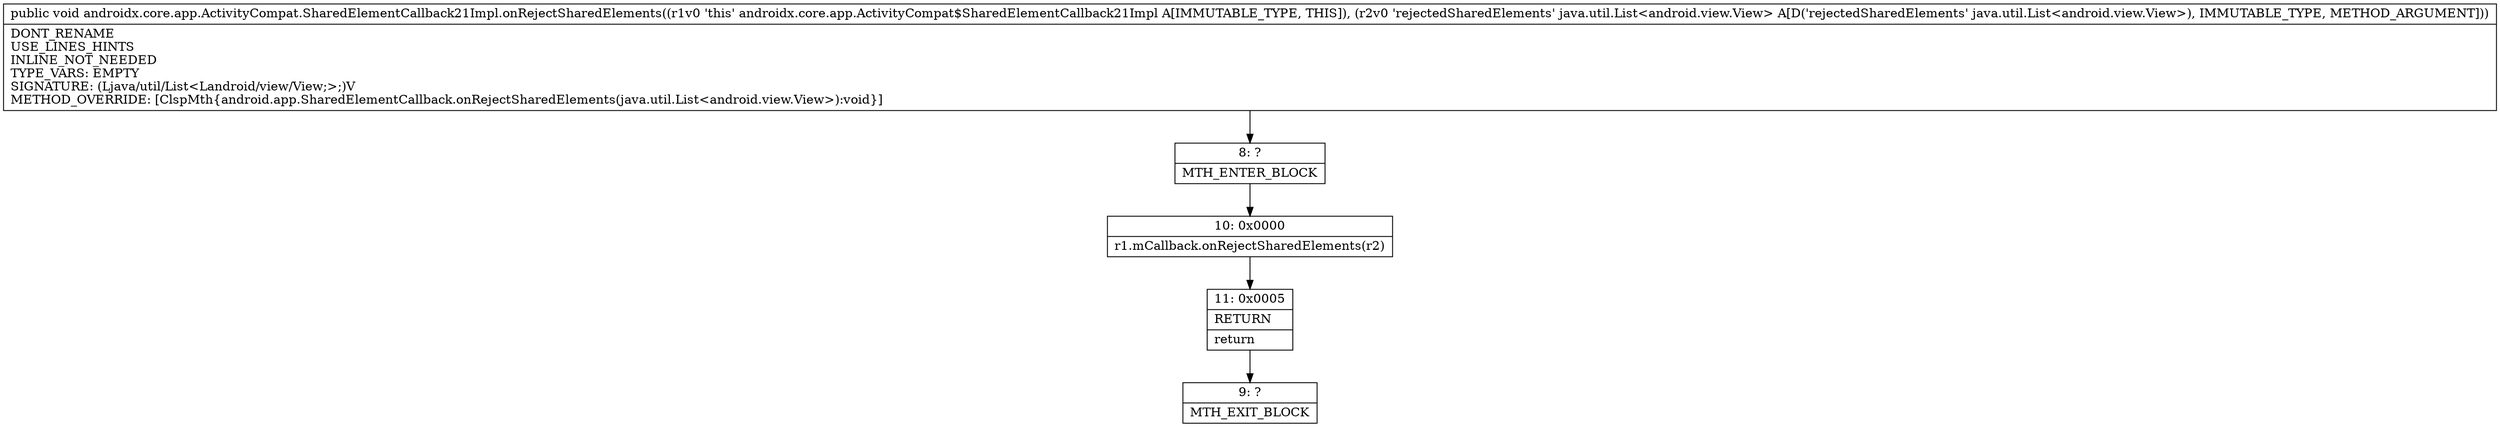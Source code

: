 digraph "CFG forandroidx.core.app.ActivityCompat.SharedElementCallback21Impl.onRejectSharedElements(Ljava\/util\/List;)V" {
Node_8 [shape=record,label="{8\:\ ?|MTH_ENTER_BLOCK\l}"];
Node_10 [shape=record,label="{10\:\ 0x0000|r1.mCallback.onRejectSharedElements(r2)\l}"];
Node_11 [shape=record,label="{11\:\ 0x0005|RETURN\l|return\l}"];
Node_9 [shape=record,label="{9\:\ ?|MTH_EXIT_BLOCK\l}"];
MethodNode[shape=record,label="{public void androidx.core.app.ActivityCompat.SharedElementCallback21Impl.onRejectSharedElements((r1v0 'this' androidx.core.app.ActivityCompat$SharedElementCallback21Impl A[IMMUTABLE_TYPE, THIS]), (r2v0 'rejectedSharedElements' java.util.List\<android.view.View\> A[D('rejectedSharedElements' java.util.List\<android.view.View\>), IMMUTABLE_TYPE, METHOD_ARGUMENT]))  | DONT_RENAME\lUSE_LINES_HINTS\lINLINE_NOT_NEEDED\lTYPE_VARS: EMPTY\lSIGNATURE: (Ljava\/util\/List\<Landroid\/view\/View;\>;)V\lMETHOD_OVERRIDE: [ClspMth\{android.app.SharedElementCallback.onRejectSharedElements(java.util.List\<android.view.View\>):void\}]\l}"];
MethodNode -> Node_8;Node_8 -> Node_10;
Node_10 -> Node_11;
Node_11 -> Node_9;
}


